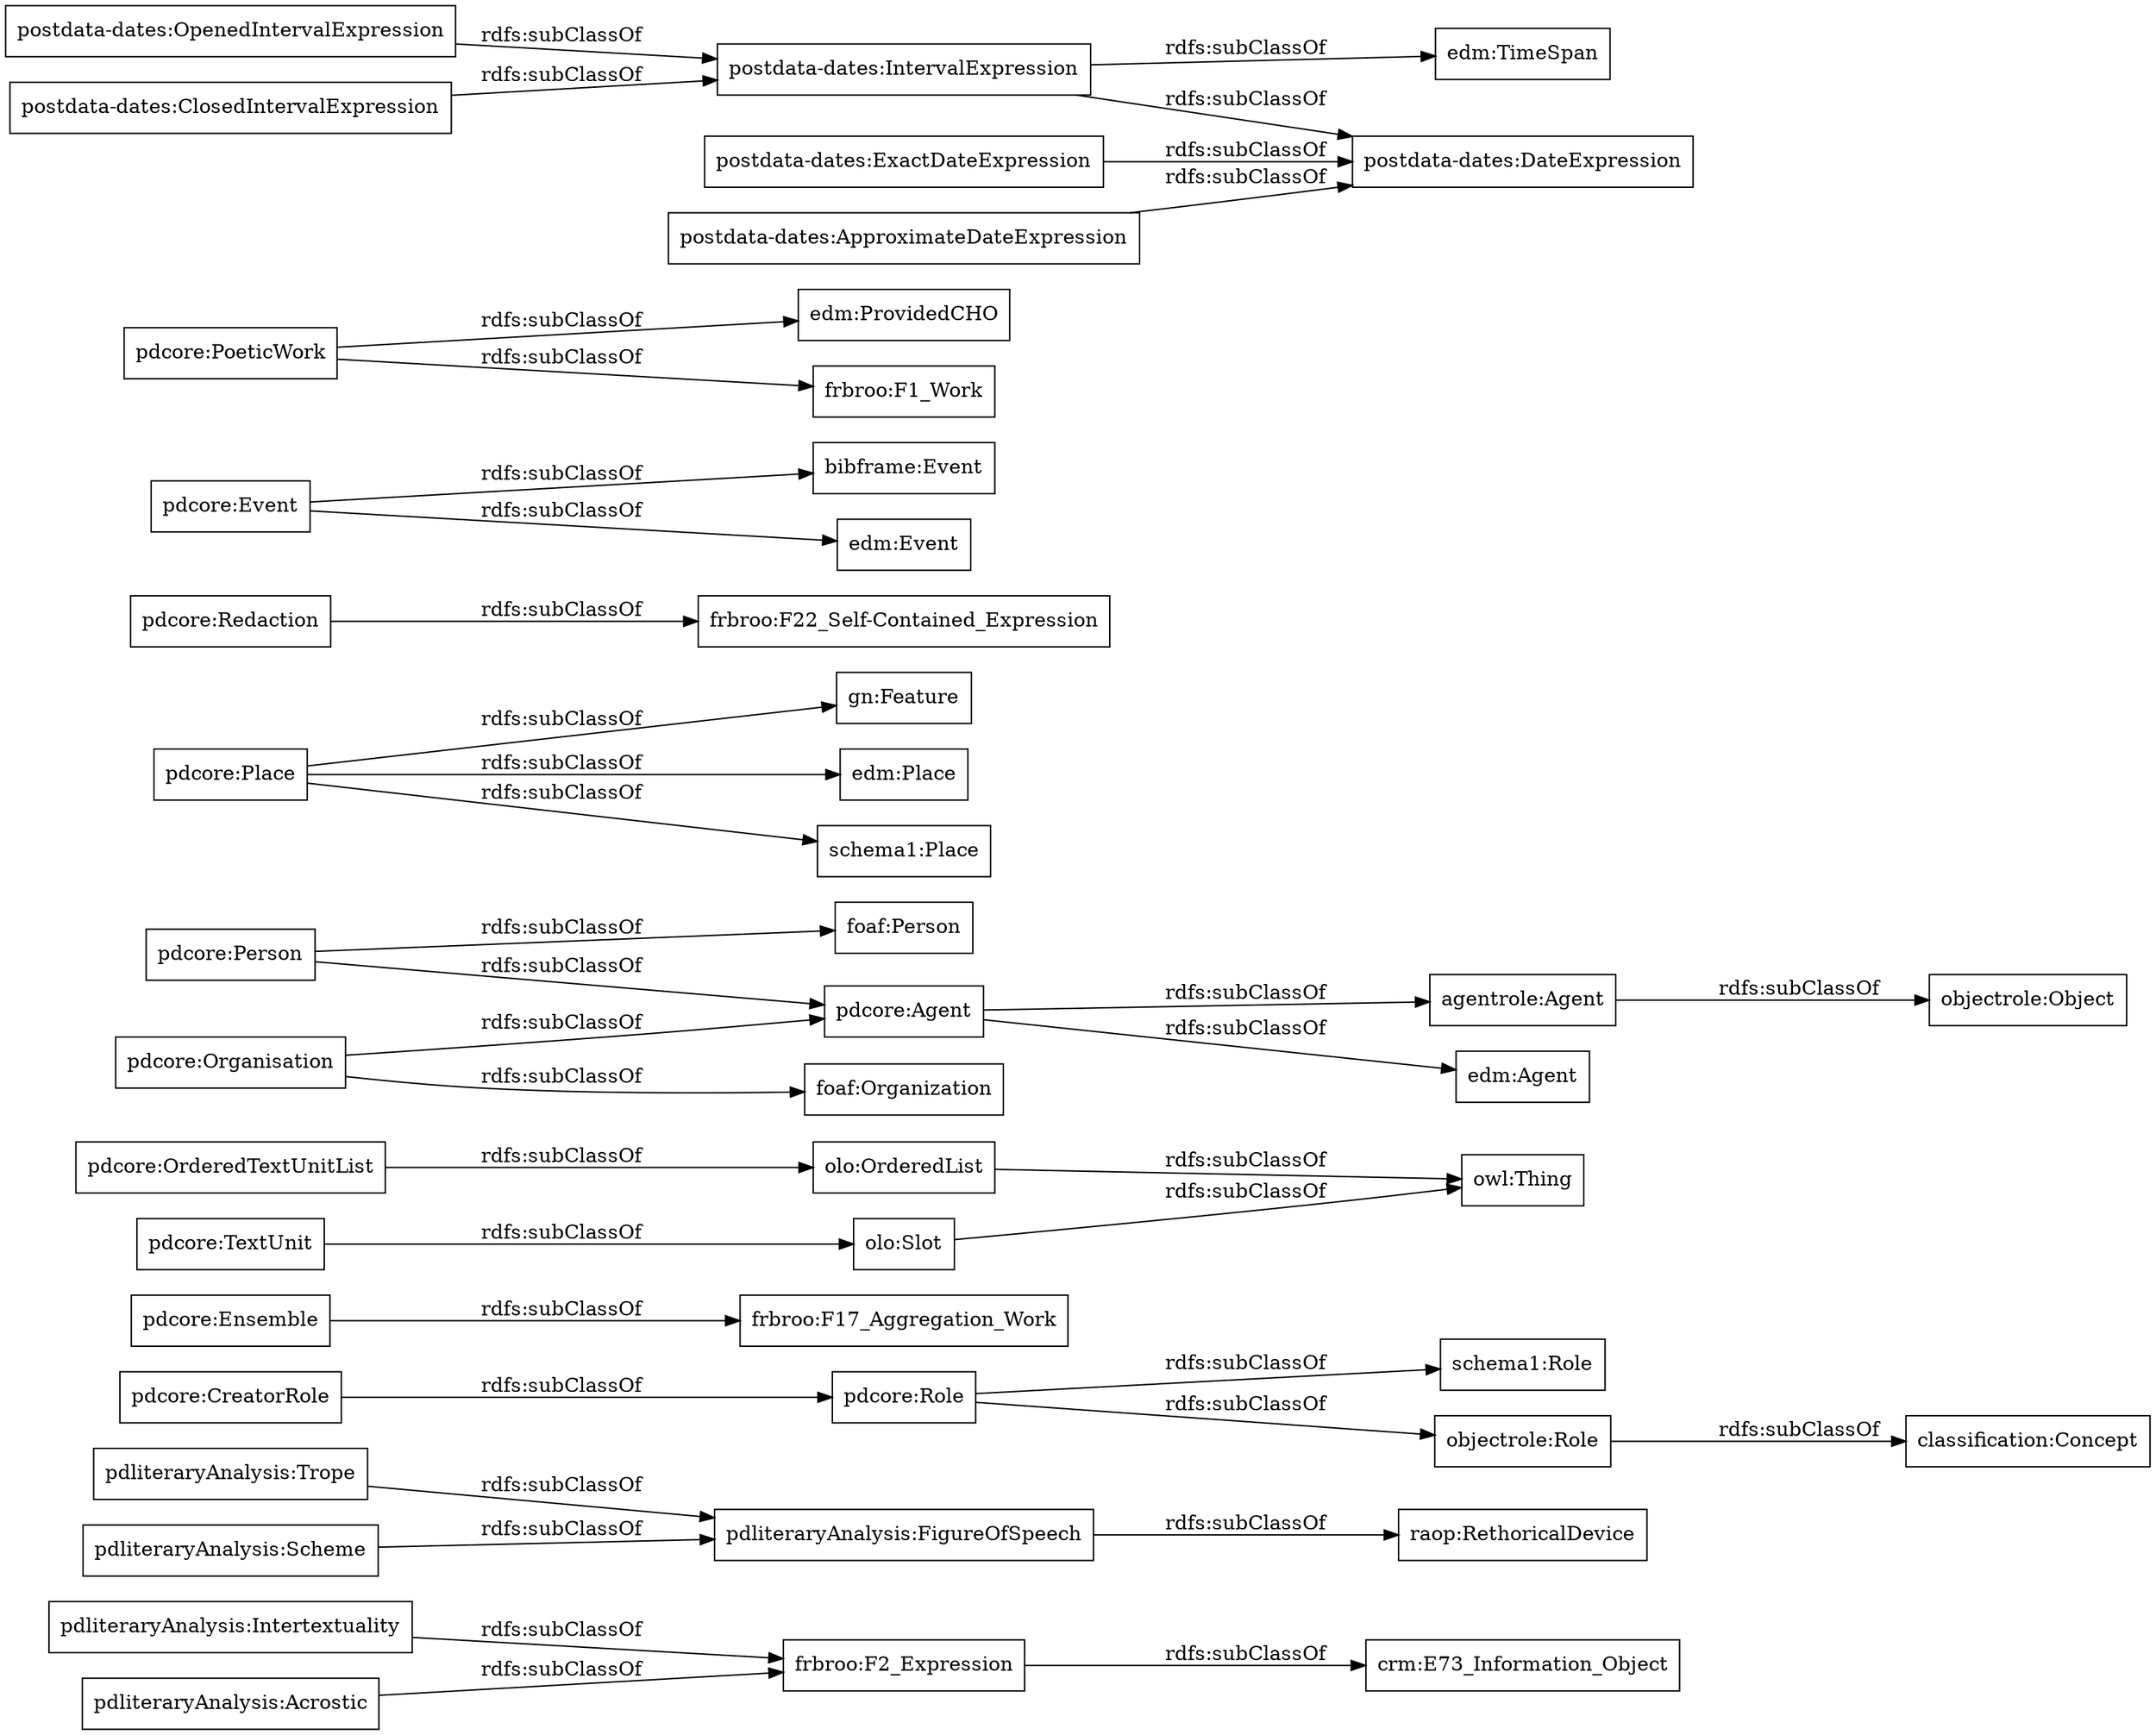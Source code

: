 digraph ar2dtool_diagram { 
rankdir=LR;
size="1000"
node [shape = rectangle, color="black"]; "pdliteraryAnalysis:Intertextuality" "pdliteraryAnalysis:Trope" "raop:RethoricalDevice" "crm:E73_Information_Object" "frbroo:F2_Expression" "pdliteraryAnalysis:Scheme" "pdliteraryAnalysis:Acrostic" "pdliteraryAnalysis:FigureOfSpeech" "pdcore:Role" "frbroo:F17_Aggregation_Work" "pdcore:OrderedTextUnitList" "agentrole:Agent" "gn:Feature" "edm:Agent" "pdcore:Agent" "pdcore:CreatorRole" "pdcore:Person" "pdcore:Organisation" "edm:Place" "pdcore:Redaction" "pdcore:Ensemble" "foaf:Person" "frbroo:F22_Self-Contained_Expression" "bibframe:Event" "edm:Event" "pdcore:TextUnit" "foaf:Organization" "edm:ProvidedCHO" "pdcore:Place" "schema1:Place" "pdcore:Event" "pdcore:PoeticWork" "frbroo:F1_Work" "schema1:Role" "owl:Thing" "objectrole:Role" "objectrole:Object" "olo:Slot" "olo:OrderedList" "postdata-dates:OpenedIntervalExpression" "postdata-dates:ClosedIntervalExpression" "postdata-dates:IntervalExpression" "postdata-dates:ExactDateExpression" "edm:TimeSpan" "postdata-dates:DateExpression" "postdata-dates:ApproximateDateExpression" "classification:Concept" ; /*classes style*/
	"pdcore:Person" -> "foaf:Person" [ label = "rdfs:subClassOf" ];
	"pdcore:Person" -> "pdcore:Agent" [ label = "rdfs:subClassOf" ];
	"pdliteraryAnalysis:FigureOfSpeech" -> "raop:RethoricalDevice" [ label = "rdfs:subClassOf" ];
	"pdliteraryAnalysis:Intertextuality" -> "frbroo:F2_Expression" [ label = "rdfs:subClassOf" ];
	"frbroo:F2_Expression" -> "crm:E73_Information_Object" [ label = "rdfs:subClassOf" ];
	"agentrole:Agent" -> "objectrole:Object" [ label = "rdfs:subClassOf" ];
	"pdcore:PoeticWork" -> "frbroo:F1_Work" [ label = "rdfs:subClassOf" ];
	"pdcore:PoeticWork" -> "edm:ProvidedCHO" [ label = "rdfs:subClassOf" ];
	"objectrole:Role" -> "classification:Concept" [ label = "rdfs:subClassOf" ];
	"postdata-dates:ClosedIntervalExpression" -> "postdata-dates:IntervalExpression" [ label = "rdfs:subClassOf" ];
	"postdata-dates:ApproximateDateExpression" -> "postdata-dates:DateExpression" [ label = "rdfs:subClassOf" ];
	"pdcore:Agent" -> "agentrole:Agent" [ label = "rdfs:subClassOf" ];
	"pdcore:Agent" -> "edm:Agent" [ label = "rdfs:subClassOf" ];
	"olo:Slot" -> "owl:Thing" [ label = "rdfs:subClassOf" ];
	"postdata-dates:OpenedIntervalExpression" -> "postdata-dates:IntervalExpression" [ label = "rdfs:subClassOf" ];
	"pdcore:Organisation" -> "foaf:Organization" [ label = "rdfs:subClassOf" ];
	"pdcore:Organisation" -> "pdcore:Agent" [ label = "rdfs:subClassOf" ];
	"pdcore:Ensemble" -> "frbroo:F17_Aggregation_Work" [ label = "rdfs:subClassOf" ];
	"olo:OrderedList" -> "owl:Thing" [ label = "rdfs:subClassOf" ];
	"pdcore:TextUnit" -> "olo:Slot" [ label = "rdfs:subClassOf" ];
	"pdliteraryAnalysis:Acrostic" -> "frbroo:F2_Expression" [ label = "rdfs:subClassOf" ];
	"pdcore:Redaction" -> "frbroo:F22_Self-Contained_Expression" [ label = "rdfs:subClassOf" ];
	"pdcore:Place" -> "edm:Place" [ label = "rdfs:subClassOf" ];
	"pdcore:Place" -> "schema1:Place" [ label = "rdfs:subClassOf" ];
	"pdcore:Place" -> "gn:Feature" [ label = "rdfs:subClassOf" ];
	"pdliteraryAnalysis:Trope" -> "pdliteraryAnalysis:FigureOfSpeech" [ label = "rdfs:subClassOf" ];
	"pdcore:CreatorRole" -> "pdcore:Role" [ label = "rdfs:subClassOf" ];
	"pdcore:Role" -> "objectrole:Role" [ label = "rdfs:subClassOf" ];
	"pdcore:Role" -> "schema1:Role" [ label = "rdfs:subClassOf" ];
	"pdliteraryAnalysis:Scheme" -> "pdliteraryAnalysis:FigureOfSpeech" [ label = "rdfs:subClassOf" ];
	"pdcore:OrderedTextUnitList" -> "olo:OrderedList" [ label = "rdfs:subClassOf" ];
	"postdata-dates:IntervalExpression" -> "edm:TimeSpan" [ label = "rdfs:subClassOf" ];
	"postdata-dates:IntervalExpression" -> "postdata-dates:DateExpression" [ label = "rdfs:subClassOf" ];
	"postdata-dates:ExactDateExpression" -> "postdata-dates:DateExpression" [ label = "rdfs:subClassOf" ];
	"pdcore:Event" -> "edm:Event" [ label = "rdfs:subClassOf" ];
	"pdcore:Event" -> "bibframe:Event" [ label = "rdfs:subClassOf" ];

}
